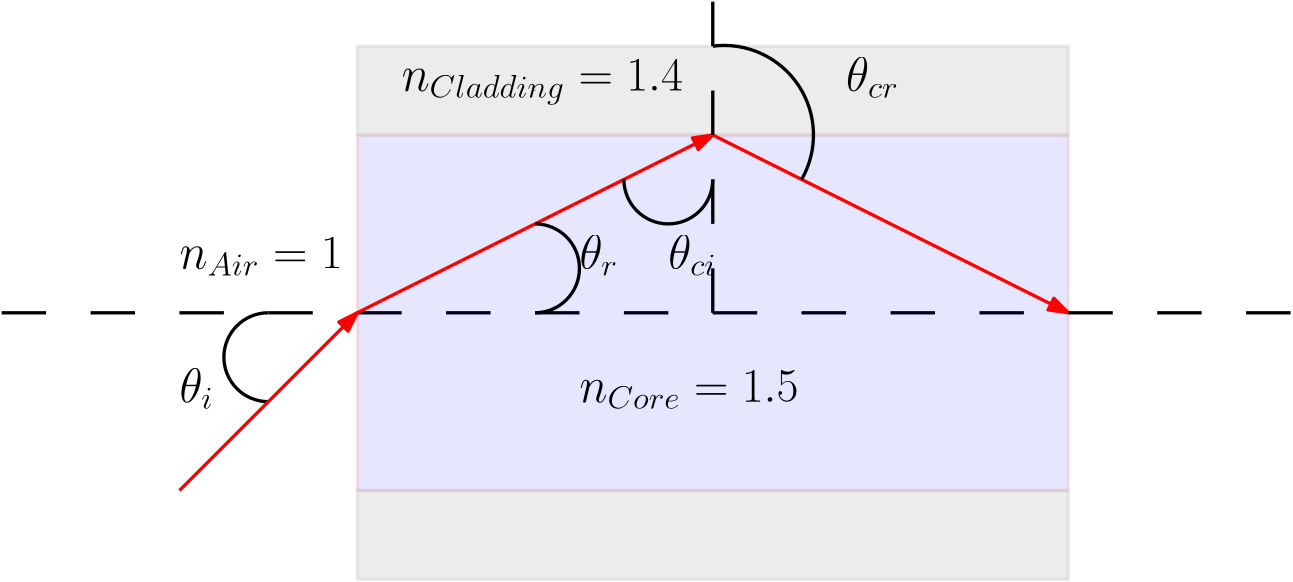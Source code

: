 <?xml version="1.0"?>
<!DOCTYPE ipe SYSTEM "ipe.dtd">
<ipe version="70212" creator="Ipe 7.2.12">
<info created="D:20180115135840" modified="D:20191103044931"/>
<ipestyle name="basic">
<symbol name="arrow/arc(spx)">
<path stroke="sym-stroke" fill="sym-stroke" pen="sym-pen">
0 0 m
-1 0.333 l
-1 -0.333 l
h
</path>
</symbol>
<symbol name="arrow/farc(spx)">
<path stroke="sym-stroke" fill="white" pen="sym-pen">
0 0 m
-1 0.333 l
-1 -0.333 l
h
</path>
</symbol>
<symbol name="arrow/ptarc(spx)">
<path stroke="sym-stroke" fill="sym-stroke" pen="sym-pen">
0 0 m
-1 0.333 l
-0.8 0 l
-1 -0.333 l
h
</path>
</symbol>
<symbol name="arrow/fptarc(spx)">
<path stroke="sym-stroke" fill="white" pen="sym-pen">
0 0 m
-1 0.333 l
-0.8 0 l
-1 -0.333 l
h
</path>
</symbol>
<symbol name="mark/circle(sx)" transformations="translations">
<path fill="sym-stroke">
0.6 0 0 0.6 0 0 e
0.4 0 0 0.4 0 0 e
</path>
</symbol>
<symbol name="mark/disk(sx)" transformations="translations">
<path fill="sym-stroke">
0.6 0 0 0.6 0 0 e
</path>
</symbol>
<symbol name="mark/fdisk(sfx)" transformations="translations">
<group>
<path fill="sym-fill">
0.5 0 0 0.5 0 0 e
</path>
<path fill="sym-stroke" fillrule="eofill">
0.6 0 0 0.6 0 0 e
0.4 0 0 0.4 0 0 e
</path>
</group>
</symbol>
<symbol name="mark/box(sx)" transformations="translations">
<path fill="sym-stroke" fillrule="eofill">
-0.6 -0.6 m
0.6 -0.6 l
0.6 0.6 l
-0.6 0.6 l
h
-0.4 -0.4 m
0.4 -0.4 l
0.4 0.4 l
-0.4 0.4 l
h
</path>
</symbol>
<symbol name="mark/square(sx)" transformations="translations">
<path fill="sym-stroke">
-0.6 -0.6 m
0.6 -0.6 l
0.6 0.6 l
-0.6 0.6 l
h
</path>
</symbol>
<symbol name="mark/fsquare(sfx)" transformations="translations">
<group>
<path fill="sym-fill">
-0.5 -0.5 m
0.5 -0.5 l
0.5 0.5 l
-0.5 0.5 l
h
</path>
<path fill="sym-stroke" fillrule="eofill">
-0.6 -0.6 m
0.6 -0.6 l
0.6 0.6 l
-0.6 0.6 l
h
-0.4 -0.4 m
0.4 -0.4 l
0.4 0.4 l
-0.4 0.4 l
h
</path>
</group>
</symbol>
<symbol name="mark/cross(sx)" transformations="translations">
<group>
<path fill="sym-stroke">
-0.43 -0.57 m
0.57 0.43 l
0.43 0.57 l
-0.57 -0.43 l
h
</path>
<path fill="sym-stroke">
-0.43 0.57 m
0.57 -0.43 l
0.43 -0.57 l
-0.57 0.43 l
h
</path>
</group>
</symbol>
<symbol name="arrow/fnormal(spx)">
<path stroke="sym-stroke" fill="white" pen="sym-pen">
0 0 m
-1 0.333 l
-1 -0.333 l
h
</path>
</symbol>
<symbol name="arrow/pointed(spx)">
<path stroke="sym-stroke" fill="sym-stroke" pen="sym-pen">
0 0 m
-1 0.333 l
-0.8 0 l
-1 -0.333 l
h
</path>
</symbol>
<symbol name="arrow/fpointed(spx)">
<path stroke="sym-stroke" fill="white" pen="sym-pen">
0 0 m
-1 0.333 l
-0.8 0 l
-1 -0.333 l
h
</path>
</symbol>
<symbol name="arrow/linear(spx)">
<path stroke="sym-stroke" pen="sym-pen">
-1 0.333 m
0 0 l
-1 -0.333 l
</path>
</symbol>
<symbol name="arrow/fdouble(spx)">
<path stroke="sym-stroke" fill="white" pen="sym-pen">
0 0 m
-1 0.333 l
-1 -0.333 l
h
-1 0 m
-2 0.333 l
-2 -0.333 l
h
</path>
</symbol>
<symbol name="arrow/double(spx)">
<path stroke="sym-stroke" fill="sym-stroke" pen="sym-pen">
0 0 m
-1 0.333 l
-1 -0.333 l
h
-1 0 m
-2 0.333 l
-2 -0.333 l
h
</path>
</symbol>
<pen name="heavier" value="0.8"/>
<pen name="fat" value="1.2"/>
<pen name="ultrafat" value="2"/>
<symbolsize name="large" value="5"/>
<symbolsize name="small" value="2"/>
<symbolsize name="tiny" value="1.1"/>
<arrowsize name="large" value="10"/>
<arrowsize name="small" value="5"/>
<arrowsize name="tiny" value="3"/>
<color name="red" value="1 0 0"/>
<color name="green" value="0 1 0"/>
<color name="blue" value="0 0 1"/>
<color name="yellow" value="1 1 0"/>
<color name="orange" value="1 0.647 0"/>
<color name="gold" value="1 0.843 0"/>
<color name="purple" value="0.627 0.125 0.941"/>
<color name="gray" value="0.745"/>
<color name="brown" value="0.647 0.165 0.165"/>
<color name="navy" value="0 0 0.502"/>
<color name="pink" value="1 0.753 0.796"/>
<color name="seagreen" value="0.18 0.545 0.341"/>
<color name="turquoise" value="0.251 0.878 0.816"/>
<color name="violet" value="0.933 0.51 0.933"/>
<color name="darkblue" value="0 0 0.545"/>
<color name="darkcyan" value="0 0.545 0.545"/>
<color name="darkgray" value="0.663"/>
<color name="darkgreen" value="0 0.392 0"/>
<color name="darkmagenta" value="0.545 0 0.545"/>
<color name="darkorange" value="1 0.549 0"/>
<color name="darkred" value="0.545 0 0"/>
<color name="lightblue" value="0.678 0.847 0.902"/>
<color name="lightcyan" value="0.878 1 1"/>
<color name="lightgray" value="0.827"/>
<color name="lightgreen" value="0.565 0.933 0.565"/>
<color name="lightyellow" value="1 1 0.878"/>
<dashstyle name="dashed" value="[4] 0"/>
<dashstyle name="dotted" value="[1 3] 0"/>
<dashstyle name="dash dotted" value="[4 2 1 2] 0"/>
<dashstyle name="dash dot dotted" value="[4 2 1 2 1 2] 0"/>
<textsize name="large" value="\large"/>
<textsize name="Large" value="\Large"/>
<textsize name="LARGE" value="\LARGE"/>
<textsize name="huge" value="\huge"/>
<textsize name="Huge" value="\Huge"/>
<textsize name="small" value="\small"/>
<textsize name="footnote" value="\footnotesize"/>
<textsize name="tiny" value="\tiny"/>
<textstyle name="center" begin="\begin{center}" end="\end{center}"/>
<textstyle name="itemize" begin="\begin{itemize}" end="\end{itemize}"/>
<textstyle name="item" begin="\begin{itemize}\item{}" end="\end{itemize}"/>
<gridsize name="4 pts" value="4"/>
<gridsize name="8 pts (~3 mm)" value="8"/>
<gridsize name="16 pts (~6 mm)" value="16"/>
<gridsize name="32 pts (~12 mm)" value="32"/>
<gridsize name="10 pts (~3.5 mm)" value="10"/>
<gridsize name="20 pts (~7 mm)" value="20"/>
<gridsize name="14 pts (~5 mm)" value="14"/>
<gridsize name="28 pts (~10 mm)" value="28"/>
<gridsize name="56 pts (~20 mm)" value="56"/>
<anglesize name="90 deg" value="90"/>
<anglesize name="60 deg" value="60"/>
<anglesize name="45 deg" value="45"/>
<anglesize name="30 deg" value="30"/>
<anglesize name="22.5 deg" value="22.5"/>
<opacity name="10%" value="0.1"/>
<opacity name="30%" value="0.3"/>
<opacity name="50%" value="0.5"/>
<opacity name="75%" value="0.75"/>
<tiling name="falling" angle="-60" step="4" width="1"/>
<tiling name="rising" angle="30" step="4" width="1"/>
</ipestyle>
<page>
<layer name="alpha"/>
<layer name="beta"/>
<view layers="alpha beta" active="alpha"/>
<path layer="alpha" stroke="black" fill="white">
416 800 m
416 800 l
416 800 l
</path>
<path stroke="black">
432 800 m
432 800 l
432 800 l
432 800 l
432 800 l
</path>
<path matrix="1 0 0 1 -64 0" stroke="black" cap="1">
320 784 m
320 784 l
</path>
<path matrix="1 0 0 1 0 128" stroke="black" cap="1">
320 576 m
320 576 l
</path>
<path matrix="1 0 0 1 0 128" stroke="black" cap="1">
352 576 m
352 576 l
</path>
<path stroke="black" pen="fat">
192 704 m
208 704 l
208 704 l
</path>
<path stroke="black" pen="fat">
224 704 m
240 704 l
</path>
<path stroke="black" pen="fat">
256 704 m
272 704 l
</path>
<path stroke="black" pen="fat">
288 704 m
304 704 l
</path>
<path stroke="black" pen="fat">
320 704 m
336 704 l
</path>
<path stroke="black" pen="fat">
352 704 m
368 704 l
</path>
<path stroke="black" pen="fat">
384 704 m
400 704 l
</path>
<path stroke="black" pen="fat">
416 704 m
432 704 l
</path>
<path layer="beta" matrix="1 0 0 2 0 -768" stroke="red" fill="blue" pen="fat" opacity="10%">
192 768 m
192 704 l
448 704 l
448 768 l
h
</path>
<path layer="alpha" stroke="blue" fill="blue" pen="fat">
496 736 m
496 736 l
496 736 l
496 736 l
h
</path>
<path stroke="gray" fill="gray" pen="fat" opacity="30%">
192 800 m
192 768 l
448 768 l
448 800 l
h
</path>
<path matrix="1 0 0 1 0 -160" stroke="gray" fill="gray" pen="fat" opacity="30%">
192 800 m
192 768 l
448 768 l
448 800 l
h
</path>
<path stroke="red" fill="red" pen="fat" rarrow="normal/normal">
320 768 m
192 704 l
192 704 l
</path>
<path stroke="red" fill="red" pen="fat" rarrow="normal/normal">
448 704 m
320 768 l
</path>
<path stroke="black" fill="black" pen="fat">
176 704 m
160 704 l
160 704 l
</path>
<path stroke="black" fill="black" pen="fat">
144 704 m
128 704 l
128 704 l
</path>
<path stroke="black" fill="black" pen="fat">
448 704 m
464 704 l
</path>
<path stroke="black" fill="black" pen="fat">
480 704 m
496 704 l
496 704 l
</path>
<path stroke="black" fill="black" pen="fat">
112 704 m
96 704 l
96 704 l
</path>
<path stroke="black" fill="black" pen="fat">
512 704 m
528 704 l
528 704 l
</path>
<path matrix="1 0 0 1 32 0" stroke="black" pen="fat">
128 704 m
16 0 0 16 128 688 128 672 a
</path>
<path stroke="black" pen="fat">
80 704 m
64 704 l
64 704 l
</path>
<text matrix="1 0 0 1 -64 0" transformations="translations" pos="272 784" stroke="black" type="label" width="101.299" height="11.094" depth="4.91" valign="baseline" size="LARGE" style="math">n_{Cladding}=1.4</text>
<text transformations="translations" pos="272 672" stroke="black" type="label" width="78.877" height="11.1" depth="2.58" valign="baseline" size="LARGE" style="math">n_{Core} = 1.5</text>
<path stroke="black" pen="fat">
320 704 m
320 720 l
320 720 l
</path>
<path stroke="black" pen="fat">
320 736 m
320 752 l
320 752 l
</path>
<path stroke="black" pen="fat">
320 752 m
16 0 0 -16 304 752 288 752 a
</path>
<path stroke="red" pen="fat" arrow="normal/normal">
128 640 m
192 704 l
</path>
<text transformations="translations" pos="128 720" stroke="black" type="label" width="58.781" height="11.1" depth="2.58" valign="baseline" size="LARGE" style="math">n_{Air}=1</text>
<path stroke="black" pen="fat">
256 736 m
16 0 0 -16 256 720 256 704 a
</path>
<path stroke="black" pen="fat">
320 768 m
320 784 l
</path>
<path stroke="black" pen="fat">
320 800 m
320 816 l
</path>
<text transformations="translations" pos="368 784" stroke="black" type="label" width="18.992" height="11.957" depth="2.58" valign="baseline" size="LARGE" style="math">\theta_{cr}</text>
<text transformations="translations" pos="304 720" stroke="black" type="label" width="17.385" height="11.957" depth="2.58" valign="baseline" size="LARGE" style="math">\theta_{ci}</text>
<text matrix="1 0 0 1 -16 16" transformations="translations" pos="288 704" stroke="black" type="label" width="13.954" height="11.957" depth="2.58" valign="baseline" size="LARGE" style="math">\theta_{r}</text>
<text transformations="translations" pos="128 672" stroke="black" type="label" width="12.347" height="11.957" depth="2.58" valign="baseline" size="LARGE" style="math">\theta_{i}</text>
<path stroke="black" pen="fat">
320 800 m
32.249 0 0 -32.249 324 768 352 752 a
</path>
</page>
</ipe>
